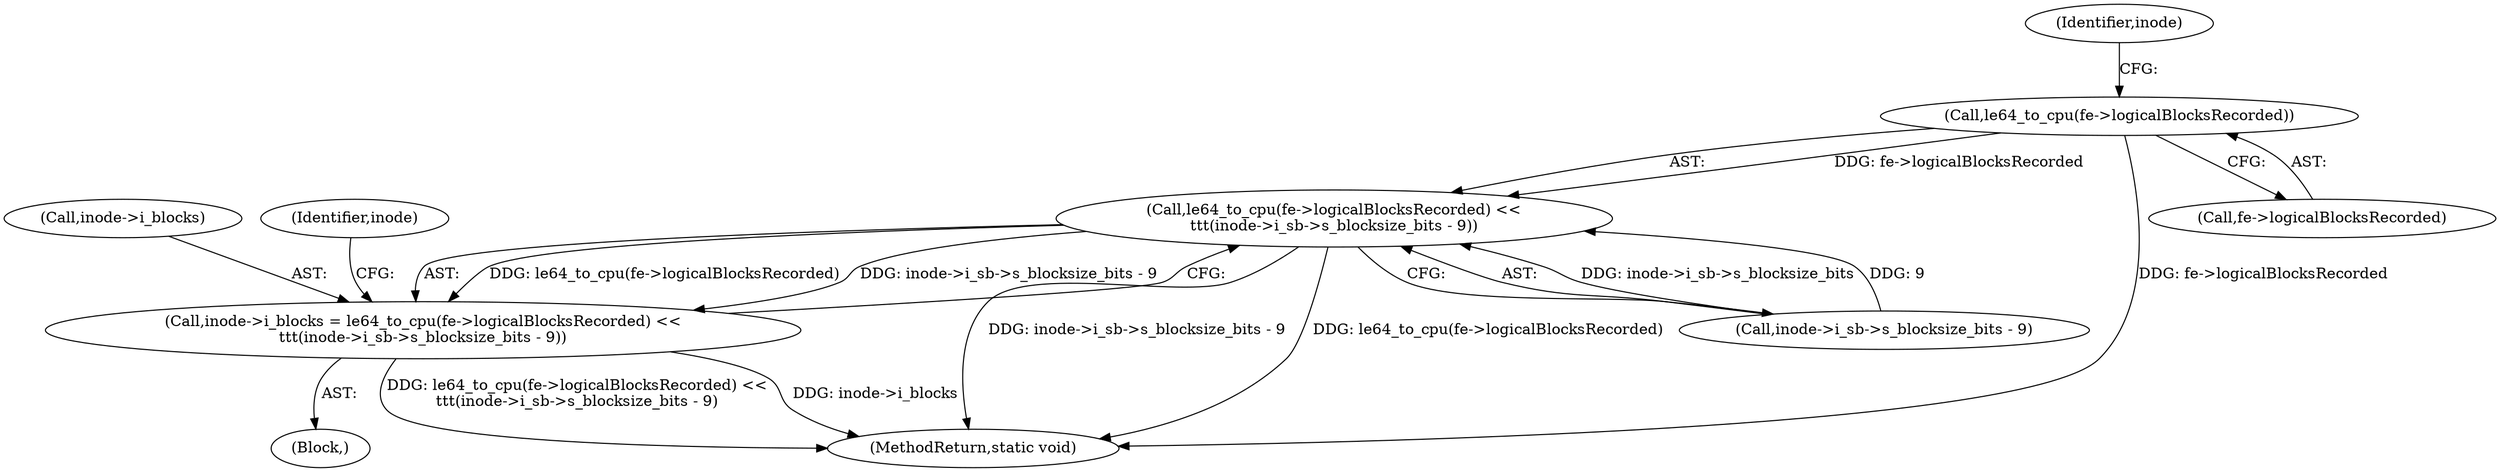 digraph "0_linux_c03aa9f6e1f938618e6db2e23afef0574efeeb65@pointer" {
"1000743" [label="(Call,le64_to_cpu(fe->logicalBlocksRecorded))"];
"1000742" [label="(Call,le64_to_cpu(fe->logicalBlocksRecorded) <<\n\t\t\t(inode->i_sb->s_blocksize_bits - 9))"];
"1000738" [label="(Call,inode->i_blocks = le64_to_cpu(fe->logicalBlocksRecorded) <<\n\t\t\t(inode->i_sb->s_blocksize_bits - 9))"];
"1000739" [label="(Call,inode->i_blocks)"];
"1000750" [label="(Identifier,inode)"];
"1000737" [label="(Block,)"];
"1000738" [label="(Call,inode->i_blocks = le64_to_cpu(fe->logicalBlocksRecorded) <<\n\t\t\t(inode->i_sb->s_blocksize_bits - 9))"];
"1001156" [label="(MethodReturn,static void)"];
"1000759" [label="(Identifier,inode)"];
"1000743" [label="(Call,le64_to_cpu(fe->logicalBlocksRecorded))"];
"1000747" [label="(Call,inode->i_sb->s_blocksize_bits - 9)"];
"1000744" [label="(Call,fe->logicalBlocksRecorded)"];
"1000742" [label="(Call,le64_to_cpu(fe->logicalBlocksRecorded) <<\n\t\t\t(inode->i_sb->s_blocksize_bits - 9))"];
"1000743" -> "1000742"  [label="AST: "];
"1000743" -> "1000744"  [label="CFG: "];
"1000744" -> "1000743"  [label="AST: "];
"1000750" -> "1000743"  [label="CFG: "];
"1000743" -> "1001156"  [label="DDG: fe->logicalBlocksRecorded"];
"1000743" -> "1000742"  [label="DDG: fe->logicalBlocksRecorded"];
"1000742" -> "1000738"  [label="AST: "];
"1000742" -> "1000747"  [label="CFG: "];
"1000747" -> "1000742"  [label="AST: "];
"1000738" -> "1000742"  [label="CFG: "];
"1000742" -> "1001156"  [label="DDG: inode->i_sb->s_blocksize_bits - 9"];
"1000742" -> "1001156"  [label="DDG: le64_to_cpu(fe->logicalBlocksRecorded)"];
"1000742" -> "1000738"  [label="DDG: le64_to_cpu(fe->logicalBlocksRecorded)"];
"1000742" -> "1000738"  [label="DDG: inode->i_sb->s_blocksize_bits - 9"];
"1000747" -> "1000742"  [label="DDG: inode->i_sb->s_blocksize_bits"];
"1000747" -> "1000742"  [label="DDG: 9"];
"1000738" -> "1000737"  [label="AST: "];
"1000739" -> "1000738"  [label="AST: "];
"1000759" -> "1000738"  [label="CFG: "];
"1000738" -> "1001156"  [label="DDG: le64_to_cpu(fe->logicalBlocksRecorded) <<\n\t\t\t(inode->i_sb->s_blocksize_bits - 9)"];
"1000738" -> "1001156"  [label="DDG: inode->i_blocks"];
}
